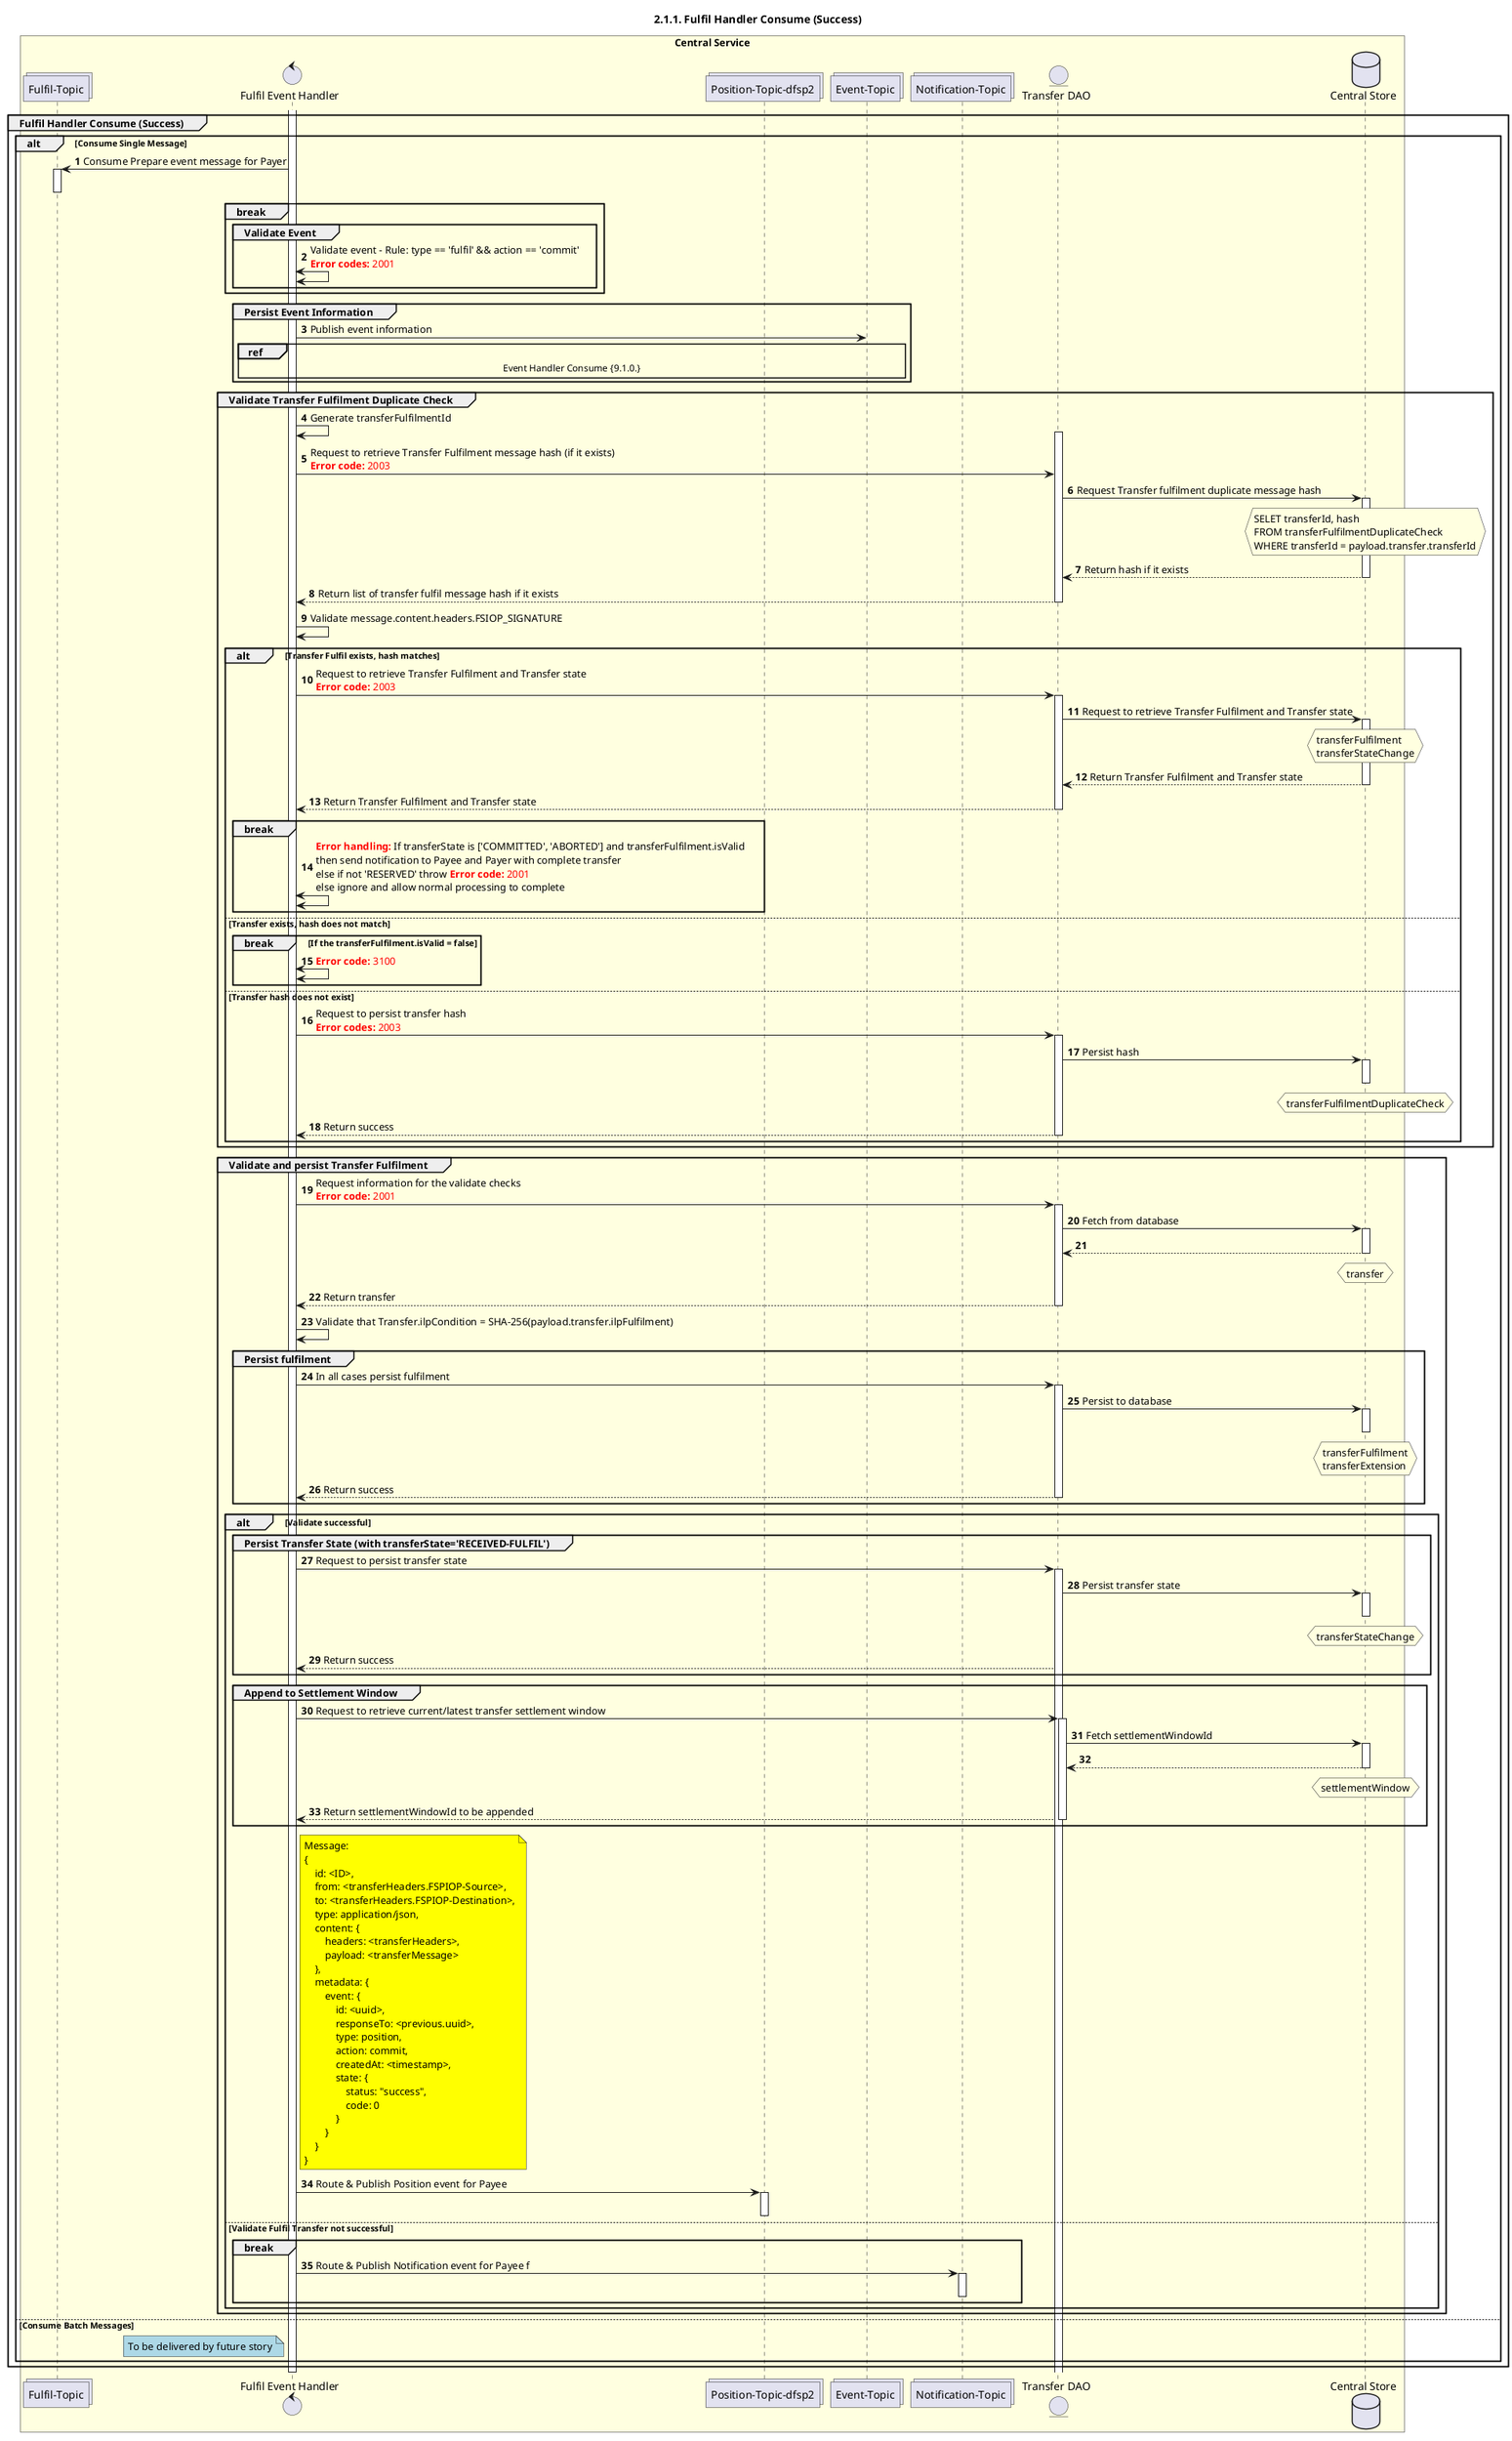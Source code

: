 @startuml
' declate title
title 2.1.1. Fulfil Handler Consume (Success)
autonumber
' Actor Keys:
'   boundary - APIs/Interfaces, etc
'   collections - Kafka Topics
'   control - Kafka Consumers
'   entity - Database Access Objects
'   database - Database Persistance Store
' declare actors
collections "Fulfil-Topic" as TOPIC_FULFIL
control "Fulfil Event Handler" as FULF_HANDLER
collections "Event-Topic" as TOPIC_EVENT
collections "Position-Topic-dfsp2" as TOPIC_POSITION_DFSP2
collections "Notification-Topic" as TOPIC_NOTIFICATIONS
'entity "Transfer Duplicate Facade" as DUP_FACADE
entity "Transfer DAO" as TRANS_DAO
database "Central Store" as DB
box "Central Service" #LightYellow
    participant TOPIC_FULFIL
    participant FULF_HANDLER
    participant TOPIC_POSITION_DFSP2
    participant TOPIC_EVENT
    participant TOPIC_NOTIFICATIONS
    participant TRANS_DAO
    participant DB
end box
' start flow
activate FULF_HANDLER
group Fulfil Handler Consume (Success)
    alt Consume Single Message
        TOPIC_FULFIL <- FULF_HANDLER: Consume Prepare event message for Payer
        activate TOPIC_FULFIL
        deactivate TOPIC_FULFIL
        break
            group Validate Event
                FULF_HANDLER <-> FULF_HANDLER: Validate event - Rule: type == 'fulfil' && action == 'commit'\n<color #FF0000><b>Error codes:</b> 2001</color>
            end
        end
        group Persist Event Information
            FULF_HANDLER -> TOPIC_EVENT: Publish event information
            ref over FULF_HANDLER, TOPIC_EVENT :  Event Handler Consume {9.1.0.}
        end
        group Validate Transfer Fulfilment Duplicate Check
            FULF_HANDLER -> FULF_HANDLER: Generate transferFulfilmentId
            activate TRANS_DAO
            FULF_HANDLER -> TRANS_DAO: Request to retrieve Transfer Fulfilment message hash (if it exists)\n<color #FF0000><b>Error code:</b> 2003</color>
            TRANS_DAO -> DB: Request Transfer fulfilment duplicate message hash
            hnote over DB #lightyellow
                SELET transferId, hash
                FROM transferFulfilmentDuplicateCheck
                WHERE transferId = payload.transfer.transferId
            end note
            activate DB
            TRANS_DAO <-- DB: Return hash if it exists
            deactivate DB
            TRANS_DAO --> FULF_HANDLER: Return list of transfer fulfil message hash if it exists
            deactivate TRANS_DAO
            FULF_HANDLER -> FULF_HANDLER: Validate message.content.headers.FSIOP_SIGNATURE
            alt Transfer Fulfil exists, hash matches
                ' Need to check what respond with same results if finalised then resend, else ignore and wait for response
                FULF_HANDLER -> TRANS_DAO: Request to retrieve Transfer Fulfilment and Transfer state\n<color #FF0000><b>Error code:</b> 2003</color>
                activate TRANS_DAO
                TRANS_DAO -> DB: Request to retrieve Transfer Fulfilment and Transfer state
                hnote over DB #lightyellow
                    transferFulfilment
                    transferStateChange
                end note
                activate DB
                TRANS_DAO <-- DB: Return Transfer Fulfilment and Transfer state
                deactivate DB
                TRANS_DAO --> FULF_HANDLER: Return Transfer Fulfilment and Transfer state
                deactivate TRANS_DAO
                break
                    FULF_HANDLER <-> FULF_HANDLER: <color #FF0000><b>Error handling:</b></color> If transferState is ['COMMITTED', 'ABORTED'] and transferFulfilment.isValid \nthen send notification to Payee and Payer with complete transfer\nelse if not 'RESERVED' throw <color #FF0000><b>Error code:</b> 2001</color>\nelse ignore and allow normal processing to complete
                end
            else Transfer exists, hash does not match
                break If the transferFulfilment.isValid = false
                    FULF_HANDLER <-> FULF_HANDLER: <color #FF0000><b>Error code:</b> 3100</color>
                end
            else Transfer hash does not exist
                FULF_HANDLER -> TRANS_DAO: Request to persist transfer hash\n<color #FF0000><b>Error codes:</b> 2003</color>
                activate TRANS_DAO
                TRANS_DAO -> DB: Persist hash
                hnote over DB #lightyellow
                    transferFulfilmentDuplicateCheck
                end note
                activate DB
                deactivate DB
                TRANS_DAO --> FULF_HANDLER: Return success
                deactivate TRANS_DAO
            end
        end
        group Validate and persist Transfer Fulfilment
            FULF_HANDLER -> TRANS_DAO: Request information for the validate checks\n<color #FF0000><b>Error code:</b> 2001</color>
            activate TRANS_DAO
            TRANS_DAO -> DB: Fetch from database
            activate DB

            DB --> TRANS_DAO
            deactivate DB
            hnote over DB #lightyellow
                transfer
            end note
            FULF_HANDLER <-- TRANS_DAO: Return transfer
            deactivate TRANS_DAO
            FULF_HANDLER ->FULF_HANDLER: Validate that Transfer.ilpCondition = SHA-256(payload.transfer.ilpFulfilment)

            group Persist fulfilment
                FULF_HANDLER -> TRANS_DAO: In all cases persist fulfilment
                activate TRANS_DAO
                TRANS_DAO -> DB: Persist to database
                activate DB
                deactivate DB
                hnote over DB #lightyellow
                    transferFulfilment
                    transferExtension
                end note
                FULF_HANDLER <-- TRANS_DAO: Return success
                deactivate TRANS_DAO
            end
            alt Validate successful
                group Persist Transfer State (with transferState='RECEIVED-FULFIL')
                    FULF_HANDLER -> TRANS_DAO: Request to persist transfer state
                    activate TRANS_DAO
                    TRANS_DAO -> DB: Persist transfer state
                    activate DB
                    hnote over DB #lightyellow
                        transferStateChange
                    end note
                    deactivate DB
                    TRANS_DAO --> FULF_HANDLER: Return success
                end
                group Append to Settlement Window
                    FULF_HANDLER -> TRANS_DAO: Request to retrieve current/latest transfer settlement window
                    activate TRANS_DAO
                    TRANS_DAO -> DB: Fetch settlementWindowId
                    activate DB
                    DB --> TRANS_DAO
                    hnote over DB #lightyellow
                        settlementWindow
                    end note
                    deactivate DB
                    FULF_HANDLER <-- TRANS_DAO: Return settlementWindowId to be appended
                    deactivate TRANS_DAO
                end


                note right of FULF_HANDLER #yellow
                    Message:
                    {
                        id: <ID>,
                        from: <transferHeaders.FSPIOP-Source>,
                        to: <transferHeaders.FSPIOP-Destination>,
                        type: application/json,
                        content: {
                            headers: <transferHeaders>,
                            payload: <transferMessage>
                        },
                        metadata: {
                            event: {
                                id: <uuid>,
                                responseTo: <previous.uuid>,
                                type: position,
                                action: commit,
                                createdAt: <timestamp>,
                                state: {
                                    status: "success",
                                    code: 0
                                }
                            }
                        }
                    }
                end note
                FULF_HANDLER -> TOPIC_POSITION_DFSP2: Route & Publish Position event for Payee
                activate TOPIC_POSITION_DFSP2
                deactivate TOPIC_POSITION_DFSP2
            else Validate Fulfil Transfer not successful
                break
                    FULF_HANDLER -> TOPIC_NOTIFICATIONS: Route & Publish Notification event for Payee f
                    activate TOPIC_NOTIFICATIONS
                    deactivate TOPIC_NOTIFICATIONS
                end
            end
        end
    else Consume Batch Messages
        note left of FULF_HANDLER #lightblue
            To be delivered by future story
        end note
    end
end
deactivate FULF_HANDLER
@enduml

